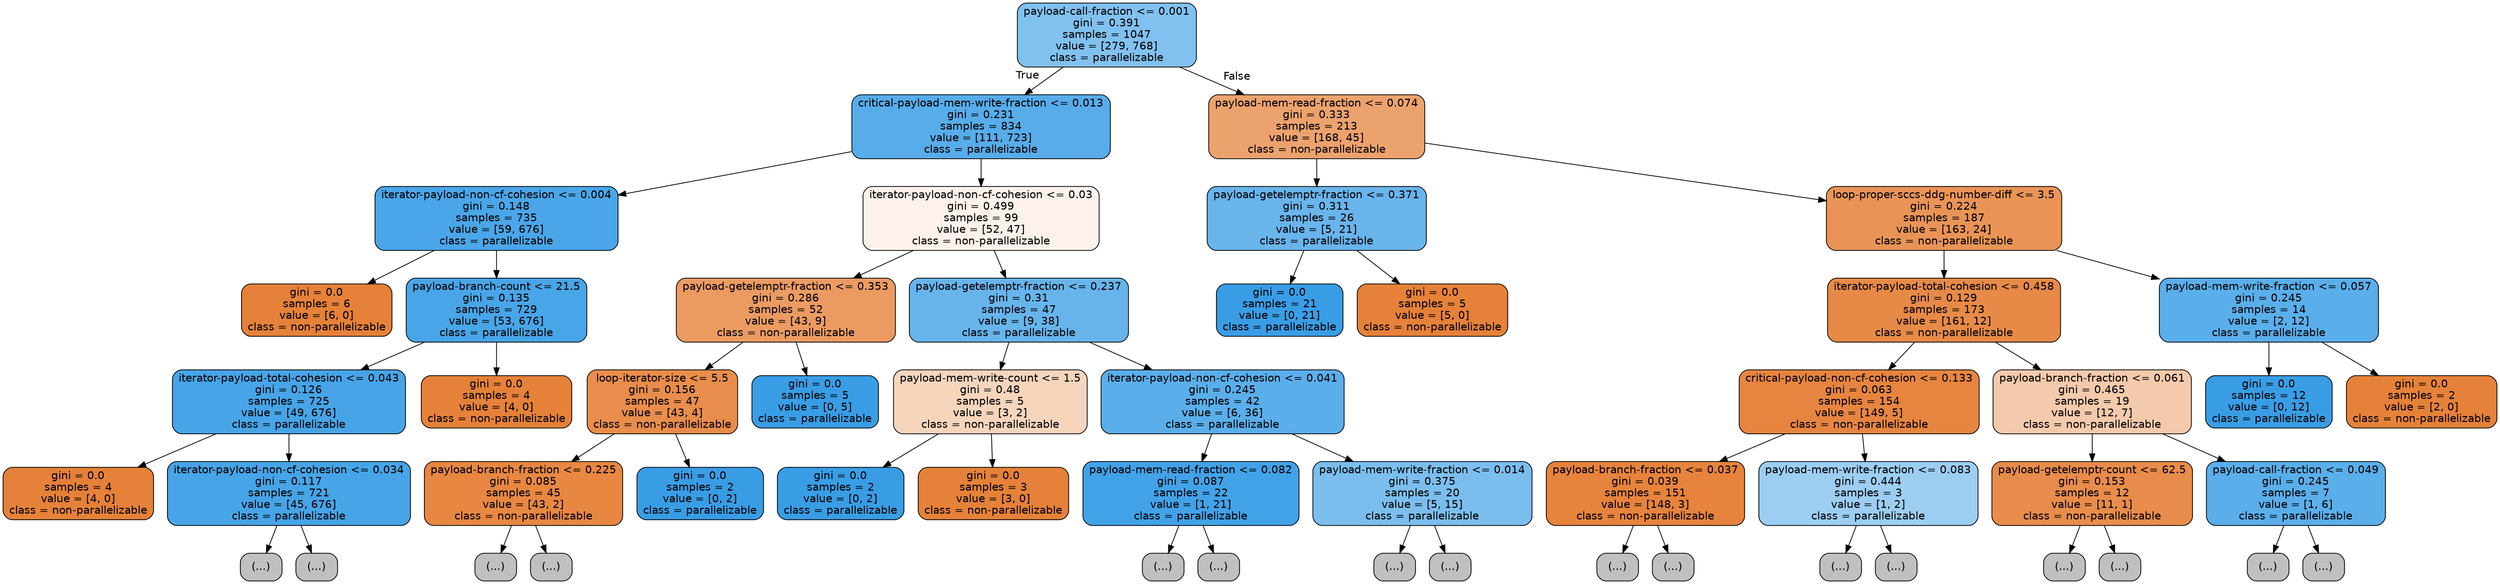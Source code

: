 digraph Tree {
node [shape=box, style="filled, rounded", color="black", fontname=helvetica] ;
edge [fontname=helvetica] ;
0 [label="payload-call-fraction <= 0.001\ngini = 0.391\nsamples = 1047\nvalue = [279, 768]\nclass = parallelizable", fillcolor="#399de5a2"] ;
1 [label="critical-payload-mem-write-fraction <= 0.013\ngini = 0.231\nsamples = 834\nvalue = [111, 723]\nclass = parallelizable", fillcolor="#399de5d8"] ;
0 -> 1 [labeldistance=2.5, labelangle=45, headlabel="True"] ;
2 [label="iterator-payload-non-cf-cohesion <= 0.004\ngini = 0.148\nsamples = 735\nvalue = [59, 676]\nclass = parallelizable", fillcolor="#399de5e9"] ;
1 -> 2 ;
3 [label="gini = 0.0\nsamples = 6\nvalue = [6, 0]\nclass = non-parallelizable", fillcolor="#e58139ff"] ;
2 -> 3 ;
4 [label="payload-branch-count <= 21.5\ngini = 0.135\nsamples = 729\nvalue = [53, 676]\nclass = parallelizable", fillcolor="#399de5eb"] ;
2 -> 4 ;
5 [label="iterator-payload-total-cohesion <= 0.043\ngini = 0.126\nsamples = 725\nvalue = [49, 676]\nclass = parallelizable", fillcolor="#399de5ed"] ;
4 -> 5 ;
6 [label="gini = 0.0\nsamples = 4\nvalue = [4, 0]\nclass = non-parallelizable", fillcolor="#e58139ff"] ;
5 -> 6 ;
7 [label="iterator-payload-non-cf-cohesion <= 0.034\ngini = 0.117\nsamples = 721\nvalue = [45, 676]\nclass = parallelizable", fillcolor="#399de5ee"] ;
5 -> 7 ;
8 [label="(...)", fillcolor="#C0C0C0"] ;
7 -> 8 ;
37 [label="(...)", fillcolor="#C0C0C0"] ;
7 -> 37 ;
94 [label="gini = 0.0\nsamples = 4\nvalue = [4, 0]\nclass = non-parallelizable", fillcolor="#e58139ff"] ;
4 -> 94 ;
95 [label="iterator-payload-non-cf-cohesion <= 0.03\ngini = 0.499\nsamples = 99\nvalue = [52, 47]\nclass = non-parallelizable", fillcolor="#e5813919"] ;
1 -> 95 ;
96 [label="payload-getelemptr-fraction <= 0.353\ngini = 0.286\nsamples = 52\nvalue = [43, 9]\nclass = non-parallelizable", fillcolor="#e58139ca"] ;
95 -> 96 ;
97 [label="loop-iterator-size <= 5.5\ngini = 0.156\nsamples = 47\nvalue = [43, 4]\nclass = non-parallelizable", fillcolor="#e58139e7"] ;
96 -> 97 ;
98 [label="payload-branch-fraction <= 0.225\ngini = 0.085\nsamples = 45\nvalue = [43, 2]\nclass = non-parallelizable", fillcolor="#e58139f3"] ;
97 -> 98 ;
99 [label="(...)", fillcolor="#C0C0C0"] ;
98 -> 99 ;
100 [label="(...)", fillcolor="#C0C0C0"] ;
98 -> 100 ;
103 [label="gini = 0.0\nsamples = 2\nvalue = [0, 2]\nclass = parallelizable", fillcolor="#399de5ff"] ;
97 -> 103 ;
104 [label="gini = 0.0\nsamples = 5\nvalue = [0, 5]\nclass = parallelizable", fillcolor="#399de5ff"] ;
96 -> 104 ;
105 [label="payload-getelemptr-fraction <= 0.237\ngini = 0.31\nsamples = 47\nvalue = [9, 38]\nclass = parallelizable", fillcolor="#399de5c3"] ;
95 -> 105 ;
106 [label="payload-mem-write-count <= 1.5\ngini = 0.48\nsamples = 5\nvalue = [3, 2]\nclass = non-parallelizable", fillcolor="#e5813955"] ;
105 -> 106 ;
107 [label="gini = 0.0\nsamples = 2\nvalue = [0, 2]\nclass = parallelizable", fillcolor="#399de5ff"] ;
106 -> 107 ;
108 [label="gini = 0.0\nsamples = 3\nvalue = [3, 0]\nclass = non-parallelizable", fillcolor="#e58139ff"] ;
106 -> 108 ;
109 [label="iterator-payload-non-cf-cohesion <= 0.041\ngini = 0.245\nsamples = 42\nvalue = [6, 36]\nclass = parallelizable", fillcolor="#399de5d4"] ;
105 -> 109 ;
110 [label="payload-mem-read-fraction <= 0.082\ngini = 0.087\nsamples = 22\nvalue = [1, 21]\nclass = parallelizable", fillcolor="#399de5f3"] ;
109 -> 110 ;
111 [label="(...)", fillcolor="#C0C0C0"] ;
110 -> 111 ;
114 [label="(...)", fillcolor="#C0C0C0"] ;
110 -> 114 ;
115 [label="payload-mem-write-fraction <= 0.014\ngini = 0.375\nsamples = 20\nvalue = [5, 15]\nclass = parallelizable", fillcolor="#399de5aa"] ;
109 -> 115 ;
116 [label="(...)", fillcolor="#C0C0C0"] ;
115 -> 116 ;
117 [label="(...)", fillcolor="#C0C0C0"] ;
115 -> 117 ;
128 [label="payload-mem-read-fraction <= 0.074\ngini = 0.333\nsamples = 213\nvalue = [168, 45]\nclass = non-parallelizable", fillcolor="#e58139bb"] ;
0 -> 128 [labeldistance=2.5, labelangle=-45, headlabel="False"] ;
129 [label="payload-getelemptr-fraction <= 0.371\ngini = 0.311\nsamples = 26\nvalue = [5, 21]\nclass = parallelizable", fillcolor="#399de5c2"] ;
128 -> 129 ;
130 [label="gini = 0.0\nsamples = 21\nvalue = [0, 21]\nclass = parallelizable", fillcolor="#399de5ff"] ;
129 -> 130 ;
131 [label="gini = 0.0\nsamples = 5\nvalue = [5, 0]\nclass = non-parallelizable", fillcolor="#e58139ff"] ;
129 -> 131 ;
132 [label="loop-proper-sccs-ddg-number-diff <= 3.5\ngini = 0.224\nsamples = 187\nvalue = [163, 24]\nclass = non-parallelizable", fillcolor="#e58139d9"] ;
128 -> 132 ;
133 [label="iterator-payload-total-cohesion <= 0.458\ngini = 0.129\nsamples = 173\nvalue = [161, 12]\nclass = non-parallelizable", fillcolor="#e58139ec"] ;
132 -> 133 ;
134 [label="critical-payload-non-cf-cohesion <= 0.133\ngini = 0.063\nsamples = 154\nvalue = [149, 5]\nclass = non-parallelizable", fillcolor="#e58139f6"] ;
133 -> 134 ;
135 [label="payload-branch-fraction <= 0.037\ngini = 0.039\nsamples = 151\nvalue = [148, 3]\nclass = non-parallelizable", fillcolor="#e58139fa"] ;
134 -> 135 ;
136 [label="(...)", fillcolor="#C0C0C0"] ;
135 -> 136 ;
137 [label="(...)", fillcolor="#C0C0C0"] ;
135 -> 137 ;
144 [label="payload-mem-write-fraction <= 0.083\ngini = 0.444\nsamples = 3\nvalue = [1, 2]\nclass = parallelizable", fillcolor="#399de57f"] ;
134 -> 144 ;
145 [label="(...)", fillcolor="#C0C0C0"] ;
144 -> 145 ;
146 [label="(...)", fillcolor="#C0C0C0"] ;
144 -> 146 ;
147 [label="payload-branch-fraction <= 0.061\ngini = 0.465\nsamples = 19\nvalue = [12, 7]\nclass = non-parallelizable", fillcolor="#e581396a"] ;
133 -> 147 ;
148 [label="payload-getelemptr-count <= 62.5\ngini = 0.153\nsamples = 12\nvalue = [11, 1]\nclass = non-parallelizable", fillcolor="#e58139e8"] ;
147 -> 148 ;
149 [label="(...)", fillcolor="#C0C0C0"] ;
148 -> 149 ;
150 [label="(...)", fillcolor="#C0C0C0"] ;
148 -> 150 ;
151 [label="payload-call-fraction <= 0.049\ngini = 0.245\nsamples = 7\nvalue = [1, 6]\nclass = parallelizable", fillcolor="#399de5d4"] ;
147 -> 151 ;
152 [label="(...)", fillcolor="#C0C0C0"] ;
151 -> 152 ;
153 [label="(...)", fillcolor="#C0C0C0"] ;
151 -> 153 ;
154 [label="payload-mem-write-fraction <= 0.057\ngini = 0.245\nsamples = 14\nvalue = [2, 12]\nclass = parallelizable", fillcolor="#399de5d4"] ;
132 -> 154 ;
155 [label="gini = 0.0\nsamples = 12\nvalue = [0, 12]\nclass = parallelizable", fillcolor="#399de5ff"] ;
154 -> 155 ;
156 [label="gini = 0.0\nsamples = 2\nvalue = [2, 0]\nclass = non-parallelizable", fillcolor="#e58139ff"] ;
154 -> 156 ;
}